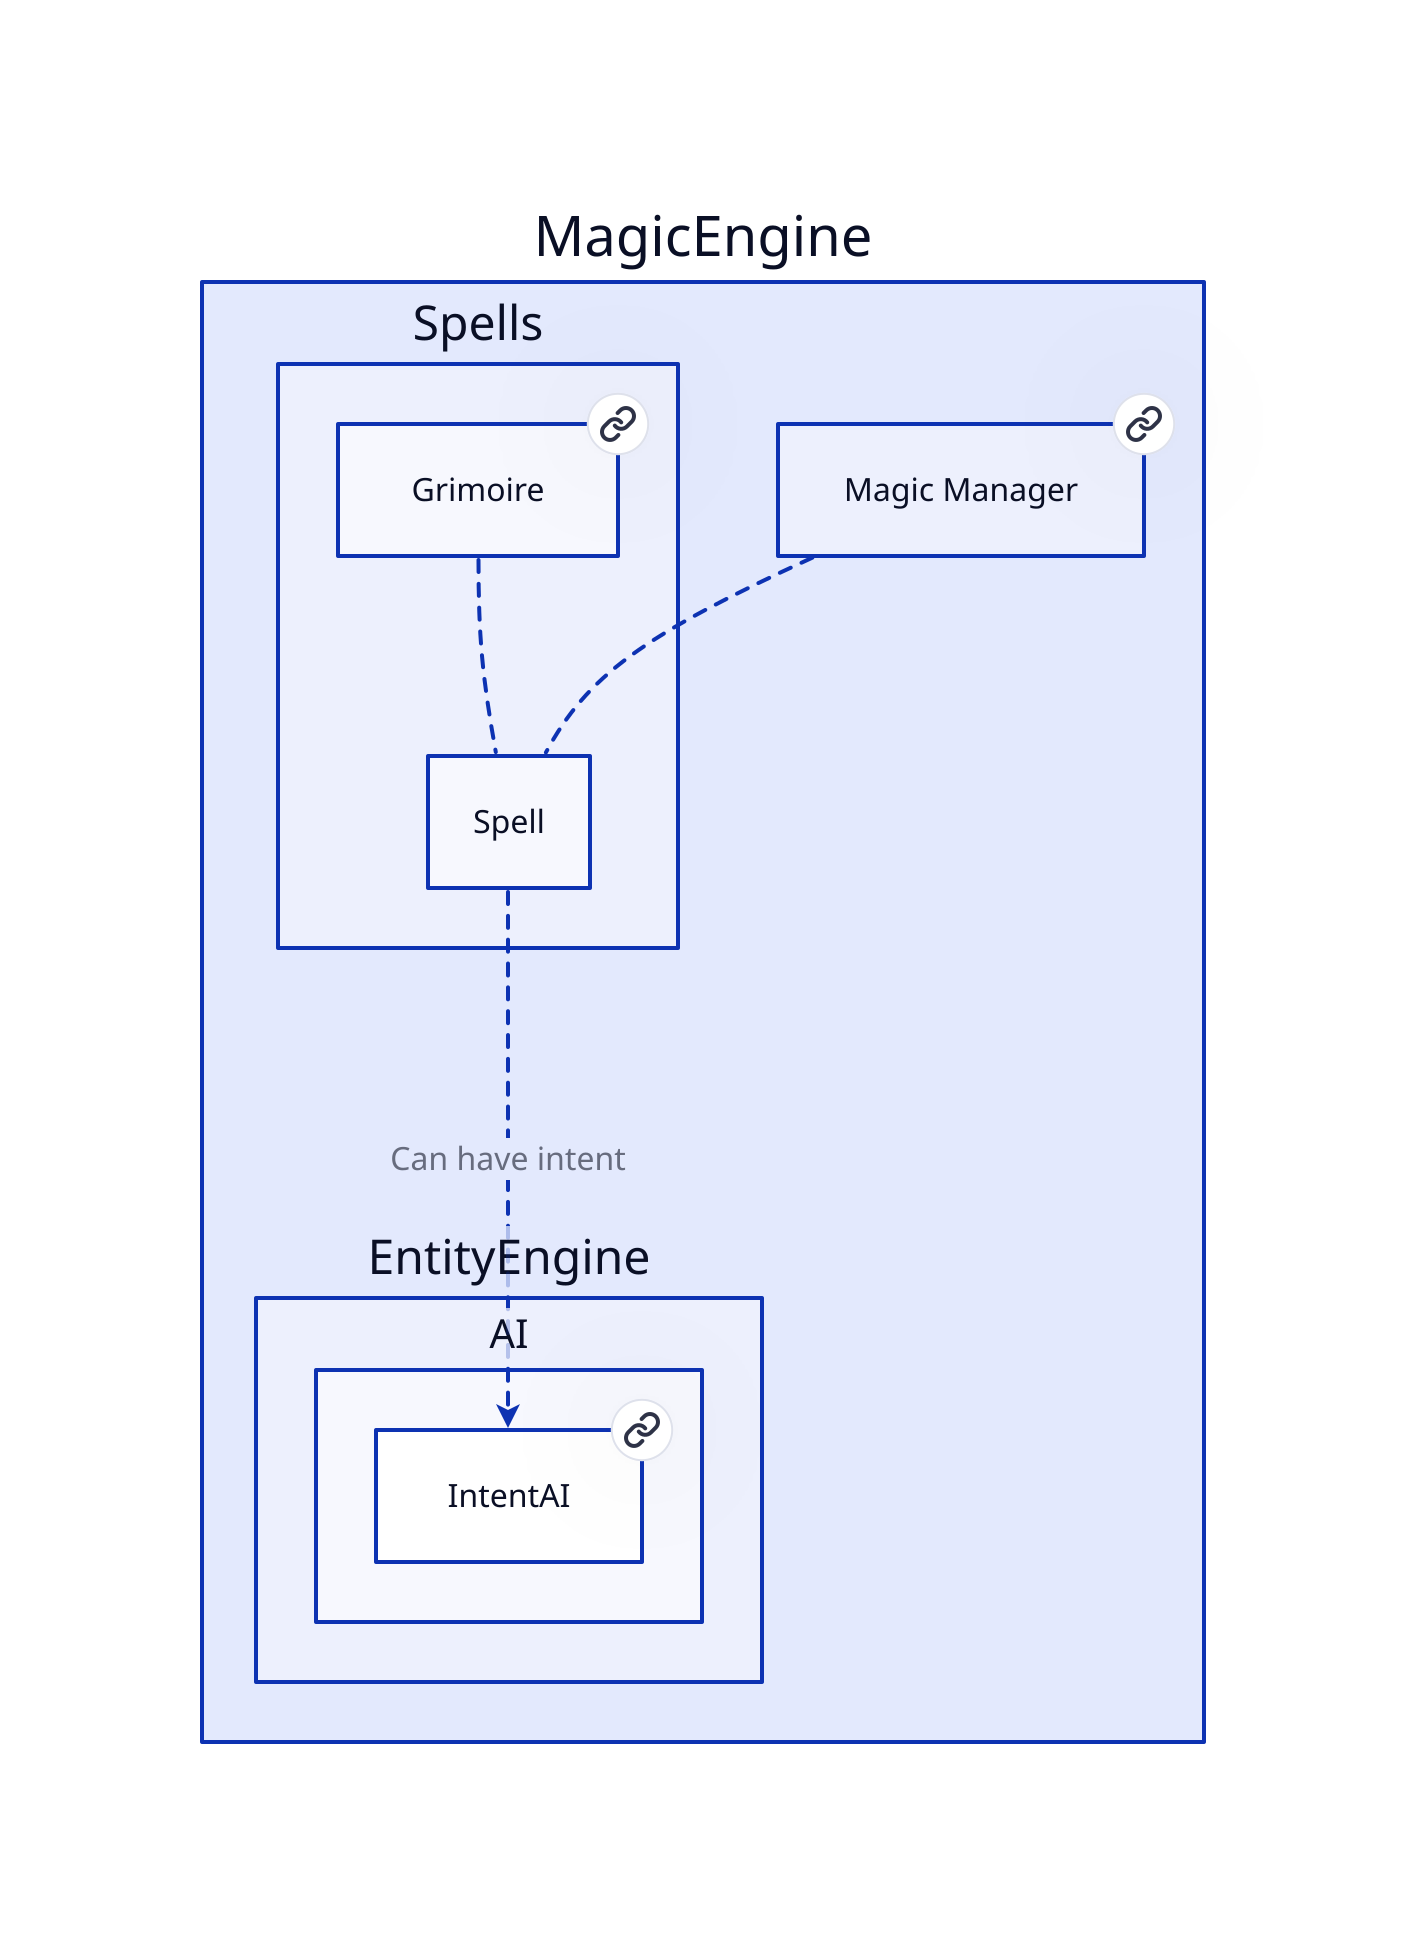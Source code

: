 # Nodes :
MagicEngine: {
    Spells: {
        Grimoire: Grimoire {
           link: Grimoire
        }
    }
    EntityEngine: {
        AI: {
            IntentAI: IntentAI {
               link: IntentAI
            }
        }
    }
    MagicManager: Magic Manager {
       link: MagicManager
    }
}

# Links :
MagicEngine.Spells.Grimoire -- MagicEngine.Spells.Spell: {style.stroke-dash: 3}
MagicEngine.MagicManager -- MagicEngine.Spells.Spell: {style.stroke-dash: 3}
MagicEngine.Spells.Spell -> MagicEngine.EntityEngine.AI.IntentAI: Can have intent {style.stroke-dash: 3
source-arrowhead: {}
target-arrowhead: {shape: arrow}
}
